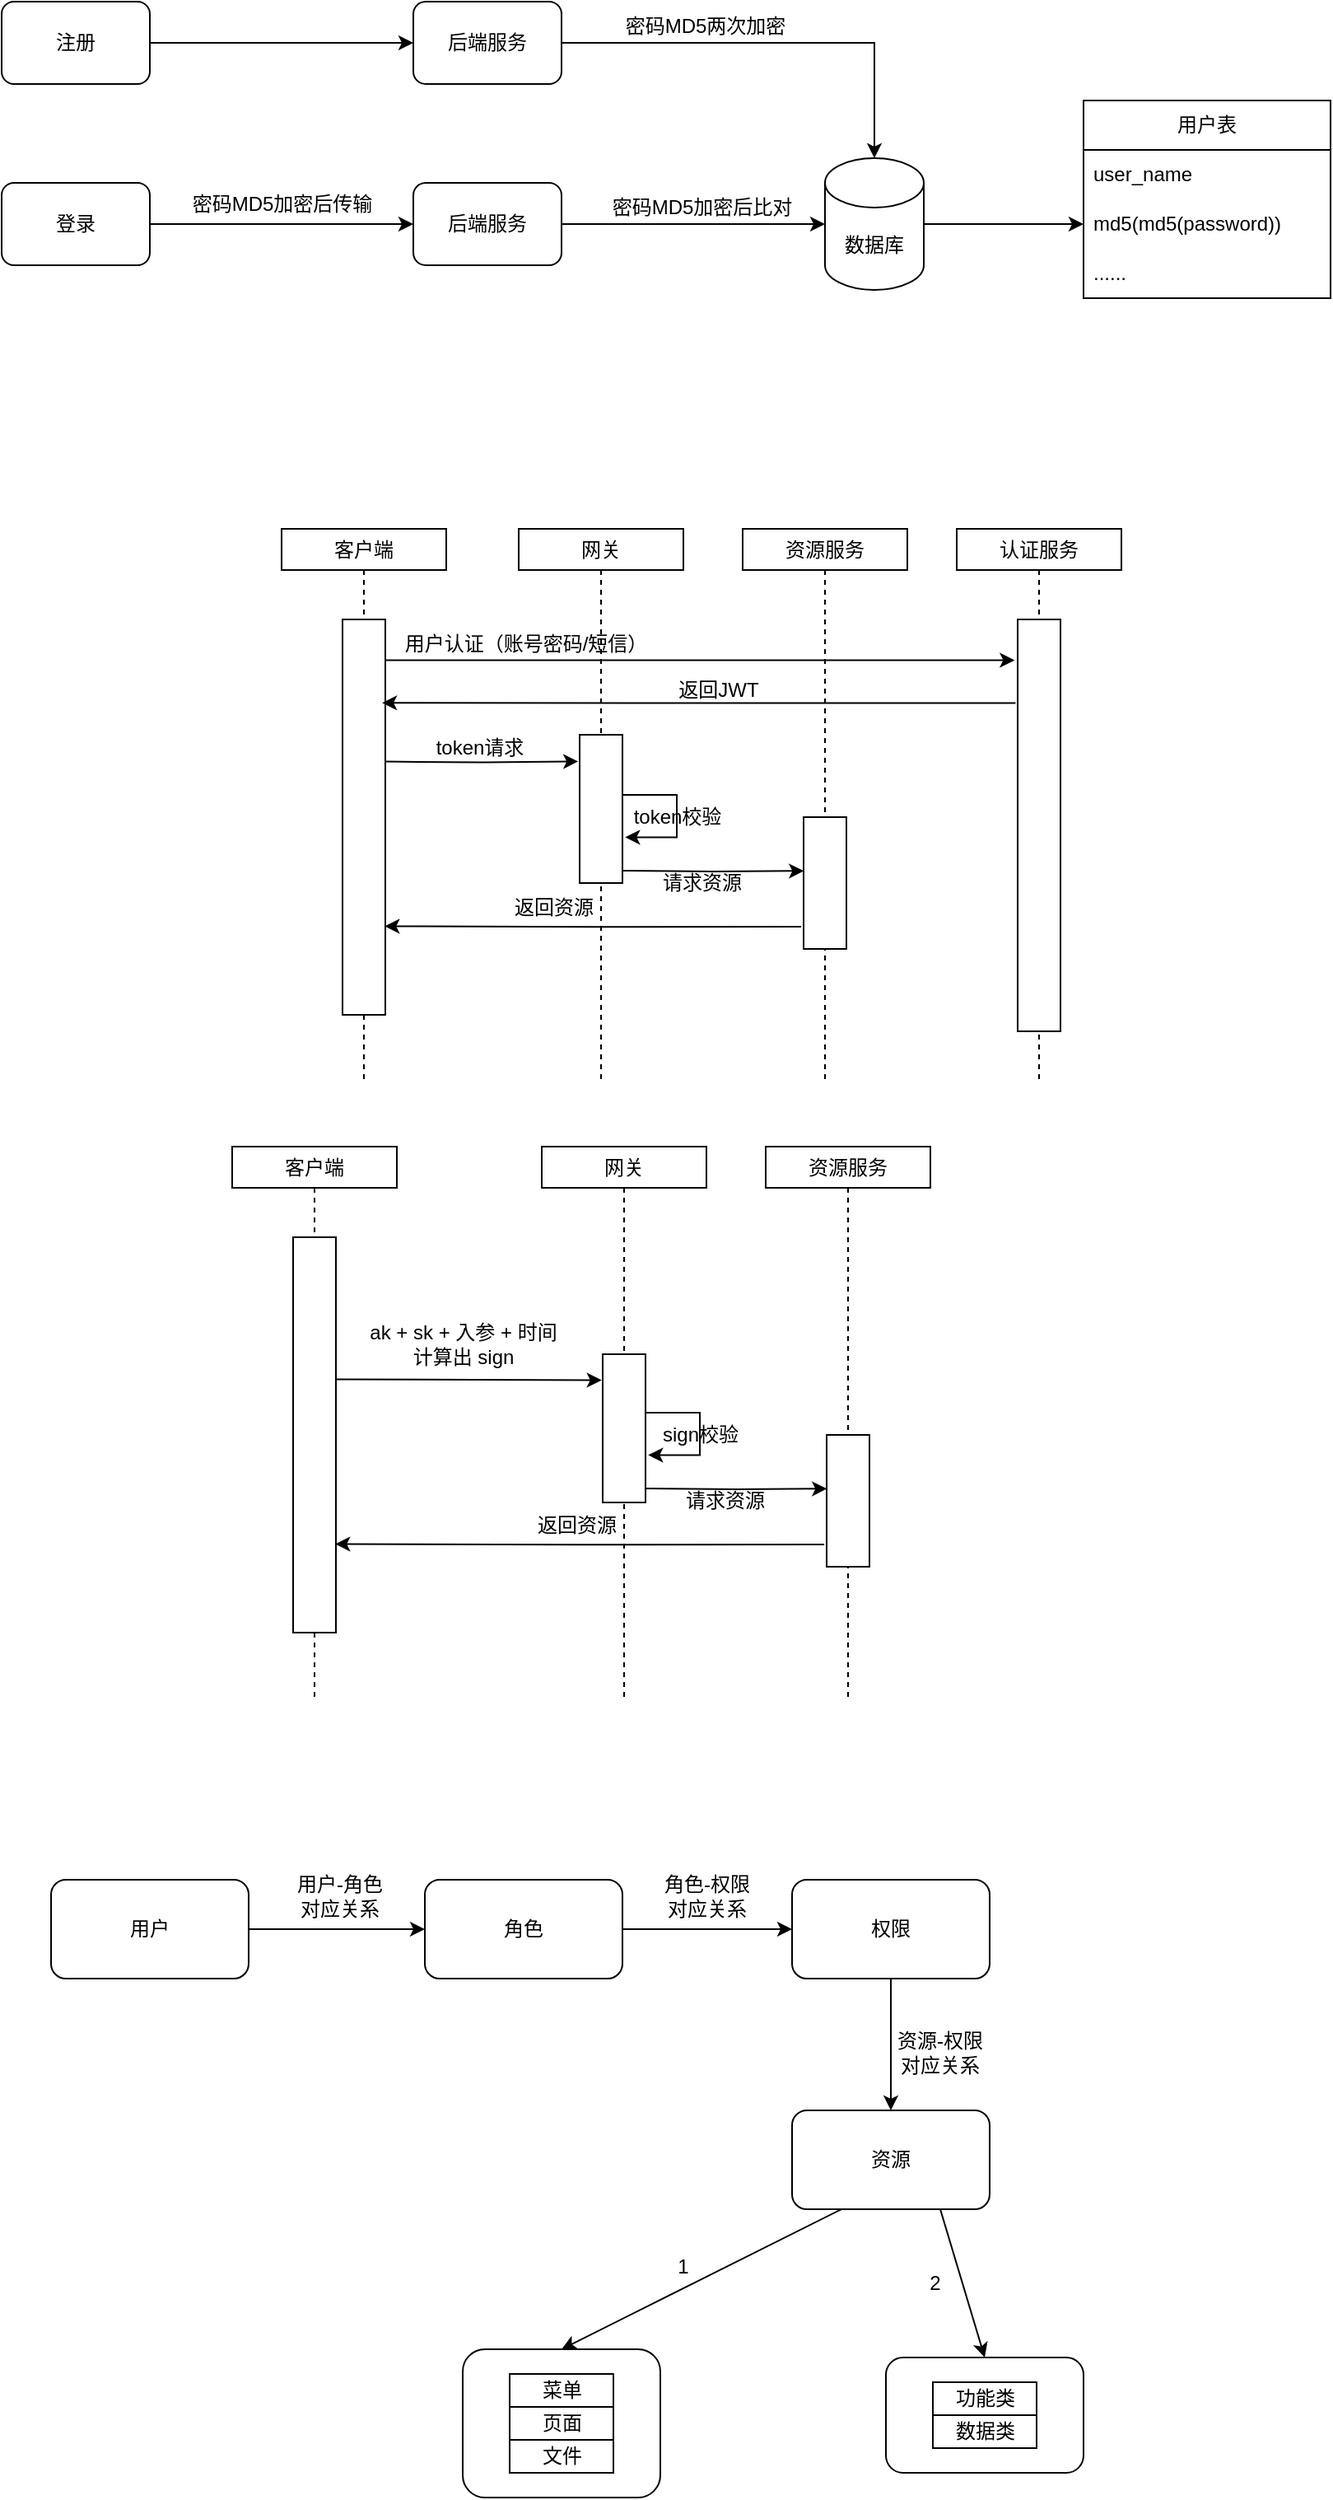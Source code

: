 <mxfile version="22.0.8" type="github">
  <diagram name="第 1 页" id="-oRvCiJH-ccSd-tmdgWp">
    <mxGraphModel dx="1397" dy="741" grid="1" gridSize="10" guides="1" tooltips="1" connect="1" arrows="1" fold="1" page="1" pageScale="1" pageWidth="827" pageHeight="1169" math="0" shadow="0">
      <root>
        <mxCell id="0" />
        <mxCell id="1" parent="0" />
        <mxCell id="prTjhhe098Utsomd_alY-4" style="edgeStyle=orthogonalEdgeStyle;rounded=0;orthogonalLoop=1;jettySize=auto;html=1;exitX=1;exitY=0.5;exitDx=0;exitDy=0;entryX=0;entryY=0.5;entryDx=0;entryDy=0;" parent="1" source="prTjhhe098Utsomd_alY-1" target="prTjhhe098Utsomd_alY-2" edge="1">
          <mxGeometry relative="1" as="geometry" />
        </mxCell>
        <mxCell id="prTjhhe098Utsomd_alY-1" value="登录" style="rounded=1;whiteSpace=wrap;html=1;" parent="1" vertex="1">
          <mxGeometry x="10" y="180" width="90" height="50" as="geometry" />
        </mxCell>
        <mxCell id="prTjhhe098Utsomd_alY-6" style="edgeStyle=orthogonalEdgeStyle;rounded=0;orthogonalLoop=1;jettySize=auto;html=1;exitX=1;exitY=0.5;exitDx=0;exitDy=0;entryX=0;entryY=0.5;entryDx=0;entryDy=0;entryPerimeter=0;" parent="1" source="prTjhhe098Utsomd_alY-2" target="prTjhhe098Utsomd_alY-8" edge="1">
          <mxGeometry relative="1" as="geometry">
            <mxPoint x="510" y="205" as="targetPoint" />
          </mxGeometry>
        </mxCell>
        <mxCell id="prTjhhe098Utsomd_alY-2" value="后端服务" style="rounded=1;whiteSpace=wrap;html=1;" parent="1" vertex="1">
          <mxGeometry x="260" y="180" width="90" height="50" as="geometry" />
        </mxCell>
        <mxCell id="prTjhhe098Utsomd_alY-5" value="密码MD5加密后传输" style="text;html=1;align=center;verticalAlign=middle;resizable=0;points=[];autosize=1;strokeColor=none;fillColor=none;" parent="1" vertex="1">
          <mxGeometry x="115" y="178" width="130" height="30" as="geometry" />
        </mxCell>
        <mxCell id="prTjhhe098Utsomd_alY-7" value="密码MD5加密后比对" style="text;html=1;align=center;verticalAlign=middle;resizable=0;points=[];autosize=1;strokeColor=none;fillColor=none;" parent="1" vertex="1">
          <mxGeometry x="370" y="180" width="130" height="30" as="geometry" />
        </mxCell>
        <mxCell id="prTjhhe098Utsomd_alY-14" style="edgeStyle=orthogonalEdgeStyle;rounded=0;orthogonalLoop=1;jettySize=auto;html=1;exitX=1;exitY=0.5;exitDx=0;exitDy=0;exitPerimeter=0;entryX=0;entryY=0.5;entryDx=0;entryDy=0;" parent="1" source="prTjhhe098Utsomd_alY-8" target="prTjhhe098Utsomd_alY-11" edge="1">
          <mxGeometry relative="1" as="geometry" />
        </mxCell>
        <mxCell id="prTjhhe098Utsomd_alY-8" value="数据库" style="shape=cylinder3;whiteSpace=wrap;html=1;boundedLbl=1;backgroundOutline=1;size=15;" parent="1" vertex="1">
          <mxGeometry x="510" y="165" width="60" height="80" as="geometry" />
        </mxCell>
        <mxCell id="prTjhhe098Utsomd_alY-9" value="用户表" style="swimlane;fontStyle=0;childLayout=stackLayout;horizontal=1;startSize=30;horizontalStack=0;resizeParent=1;resizeParentMax=0;resizeLast=0;collapsible=1;marginBottom=0;whiteSpace=wrap;html=1;" parent="1" vertex="1">
          <mxGeometry x="667" y="130" width="150" height="120" as="geometry" />
        </mxCell>
        <mxCell id="prTjhhe098Utsomd_alY-10" value="user_name" style="text;strokeColor=none;fillColor=none;align=left;verticalAlign=middle;spacingLeft=4;spacingRight=4;overflow=hidden;points=[[0,0.5],[1,0.5]];portConstraint=eastwest;rotatable=0;whiteSpace=wrap;html=1;" parent="prTjhhe098Utsomd_alY-9" vertex="1">
          <mxGeometry y="30" width="150" height="30" as="geometry" />
        </mxCell>
        <mxCell id="prTjhhe098Utsomd_alY-11" value="md5(md5(password))" style="text;strokeColor=none;fillColor=none;align=left;verticalAlign=middle;spacingLeft=4;spacingRight=4;overflow=hidden;points=[[0,0.5],[1,0.5]];portConstraint=eastwest;rotatable=0;whiteSpace=wrap;html=1;" parent="prTjhhe098Utsomd_alY-9" vertex="1">
          <mxGeometry y="60" width="150" height="30" as="geometry" />
        </mxCell>
        <mxCell id="prTjhhe098Utsomd_alY-12" value="......" style="text;strokeColor=none;fillColor=none;align=left;verticalAlign=middle;spacingLeft=4;spacingRight=4;overflow=hidden;points=[[0,0.5],[1,0.5]];portConstraint=eastwest;rotatable=0;whiteSpace=wrap;html=1;" parent="prTjhhe098Utsomd_alY-9" vertex="1">
          <mxGeometry y="90" width="150" height="30" as="geometry" />
        </mxCell>
        <mxCell id="prTjhhe098Utsomd_alY-22" value="客户端" style="shape=umlLifeline;perimeter=lifelinePerimeter;whiteSpace=wrap;html=1;container=1;dropTarget=0;collapsible=0;recursiveResize=0;outlineConnect=0;portConstraint=eastwest;newEdgeStyle={&quot;curved&quot;:0,&quot;rounded&quot;:0};size=25;" parent="1" vertex="1">
          <mxGeometry x="180" y="390" width="100" height="335" as="geometry" />
        </mxCell>
        <mxCell id="prTjhhe098Utsomd_alY-23" value="网关" style="shape=umlLifeline;perimeter=lifelinePerimeter;whiteSpace=wrap;html=1;container=1;dropTarget=0;collapsible=0;recursiveResize=0;outlineConnect=0;portConstraint=eastwest;newEdgeStyle={&quot;curved&quot;:0,&quot;rounded&quot;:0};size=25;" parent="1" vertex="1">
          <mxGeometry x="324" y="390" width="100" height="335" as="geometry" />
        </mxCell>
        <mxCell id="prTjhhe098Utsomd_alY-24" value="资源服务" style="shape=umlLifeline;perimeter=lifelinePerimeter;whiteSpace=wrap;html=1;container=1;dropTarget=0;collapsible=0;recursiveResize=0;outlineConnect=0;portConstraint=eastwest;newEdgeStyle={&quot;curved&quot;:0,&quot;rounded&quot;:0};size=25;" parent="1" vertex="1">
          <mxGeometry x="460" y="390" width="100" height="335" as="geometry" />
        </mxCell>
        <mxCell id="prTjhhe098Utsomd_alY-25" value="认证服务" style="shape=umlLifeline;perimeter=lifelinePerimeter;whiteSpace=wrap;html=1;container=1;dropTarget=0;collapsible=0;recursiveResize=0;outlineConnect=0;portConstraint=eastwest;newEdgeStyle={&quot;curved&quot;:0,&quot;rounded&quot;:0};size=25;" parent="1" vertex="1">
          <mxGeometry x="590" y="390" width="100" height="335" as="geometry" />
        </mxCell>
        <mxCell id="prTjhhe098Utsomd_alY-26" value="" style="rounded=0;whiteSpace=wrap;html=1;" parent="1" vertex="1">
          <mxGeometry x="217" y="445" width="26" height="240" as="geometry" />
        </mxCell>
        <mxCell id="prTjhhe098Utsomd_alY-27" value="" style="rounded=0;whiteSpace=wrap;html=1;" parent="1" vertex="1">
          <mxGeometry x="627" y="445" width="26" height="250" as="geometry" />
        </mxCell>
        <mxCell id="prTjhhe098Utsomd_alY-28" style="edgeStyle=orthogonalEdgeStyle;rounded=0;orthogonalLoop=1;jettySize=auto;html=1;exitX=1.007;exitY=0.103;exitDx=0;exitDy=0;entryX=-0.07;entryY=0.099;entryDx=0;entryDy=0;entryPerimeter=0;exitPerimeter=0;" parent="1" source="prTjhhe098Utsomd_alY-26" target="prTjhhe098Utsomd_alY-27" edge="1">
          <mxGeometry relative="1" as="geometry">
            <mxPoint x="243" y="445.0" as="sourcePoint" />
            <mxPoint x="628.872" y="463.5" as="targetPoint" />
          </mxGeometry>
        </mxCell>
        <mxCell id="prTjhhe098Utsomd_alY-29" value="用户认证（账号密码/短信）" style="text;html=1;align=center;verticalAlign=middle;resizable=0;points=[];autosize=1;strokeColor=none;fillColor=none;" parent="1" vertex="1">
          <mxGeometry x="243" y="445" width="170" height="30" as="geometry" />
        </mxCell>
        <mxCell id="prTjhhe098Utsomd_alY-31" style="edgeStyle=orthogonalEdgeStyle;rounded=0;orthogonalLoop=1;jettySize=auto;html=1;exitX=-0.05;exitY=0.203;exitDx=0;exitDy=0;exitPerimeter=0;entryX=0.925;entryY=0.211;entryDx=0;entryDy=0;entryPerimeter=0;" parent="1" source="prTjhhe098Utsomd_alY-27" target="prTjhhe098Utsomd_alY-26" edge="1">
          <mxGeometry relative="1" as="geometry">
            <mxPoint x="246" y="495" as="targetPoint" />
          </mxGeometry>
        </mxCell>
        <mxCell id="prTjhhe098Utsomd_alY-32" value="返回JWT" style="text;html=1;align=center;verticalAlign=middle;resizable=0;points=[];autosize=1;strokeColor=none;fillColor=none;" parent="1" vertex="1">
          <mxGeometry x="410" y="473" width="70" height="30" as="geometry" />
        </mxCell>
        <mxCell id="prTjhhe098Utsomd_alY-46" style="edgeStyle=orthogonalEdgeStyle;rounded=0;orthogonalLoop=1;jettySize=auto;html=1;exitX=1;exitY=0.25;exitDx=0;exitDy=0;entryX=1.064;entryY=0.617;entryDx=0;entryDy=0;entryPerimeter=0;" parent="1" edge="1">
          <mxGeometry relative="1" as="geometry">
            <mxPoint x="387" y="551.5" as="sourcePoint" />
            <mxPoint x="388.664" y="577.19" as="targetPoint" />
            <Array as="points">
              <mxPoint x="420" y="552" />
              <mxPoint x="420" y="577" />
            </Array>
          </mxGeometry>
        </mxCell>
        <mxCell id="prTjhhe098Utsomd_alY-36" value="" style="rounded=0;whiteSpace=wrap;html=1;" parent="1" vertex="1">
          <mxGeometry x="361" y="515" width="26" height="90" as="geometry" />
        </mxCell>
        <mxCell id="prTjhhe098Utsomd_alY-37" value="" style="rounded=0;whiteSpace=wrap;html=1;" parent="1" vertex="1">
          <mxGeometry x="497" y="565" width="26" height="80" as="geometry" />
        </mxCell>
        <mxCell id="prTjhhe098Utsomd_alY-38" style="edgeStyle=orthogonalEdgeStyle;rounded=0;orthogonalLoop=1;jettySize=auto;html=1;entryX=-0.035;entryY=0.36;entryDx=0;entryDy=0;entryPerimeter=0;exitX=1.007;exitY=0.397;exitDx=0;exitDy=0;exitPerimeter=0;" parent="1" edge="1">
          <mxGeometry relative="1" as="geometry">
            <mxPoint x="243.182" y="531.28" as="sourcePoint" />
            <mxPoint x="360.09" y="531.2" as="targetPoint" />
          </mxGeometry>
        </mxCell>
        <mxCell id="prTjhhe098Utsomd_alY-41" value="token请求" style="text;html=1;align=center;verticalAlign=middle;resizable=0;points=[];autosize=1;strokeColor=none;fillColor=none;" parent="1" vertex="1">
          <mxGeometry x="260" y="508" width="80" height="30" as="geometry" />
        </mxCell>
        <mxCell id="prTjhhe098Utsomd_alY-42" style="edgeStyle=orthogonalEdgeStyle;rounded=0;orthogonalLoop=1;jettySize=auto;html=1;exitX=1;exitY=0.75;exitDx=0;exitDy=0;entryX=0.005;entryY=0.408;entryDx=0;entryDy=0;entryPerimeter=0;" parent="1" edge="1">
          <mxGeometry relative="1" as="geometry">
            <mxPoint x="387" y="597.5" as="sourcePoint" />
            <mxPoint x="497.13" y="597.64" as="targetPoint" />
          </mxGeometry>
        </mxCell>
        <mxCell id="prTjhhe098Utsomd_alY-43" style="edgeStyle=orthogonalEdgeStyle;rounded=0;orthogonalLoop=1;jettySize=auto;html=1;entryX=0.986;entryY=0.776;entryDx=0;entryDy=0;entryPerimeter=0;exitX=-0.056;exitY=0.832;exitDx=0;exitDy=0;exitPerimeter=0;" parent="1" source="prTjhhe098Utsomd_alY-37" target="prTjhhe098Utsomd_alY-26" edge="1">
          <mxGeometry relative="1" as="geometry" />
        </mxCell>
        <mxCell id="prTjhhe098Utsomd_alY-44" value="返回资源" style="text;html=1;align=center;verticalAlign=middle;resizable=0;points=[];autosize=1;strokeColor=none;fillColor=none;" parent="1" vertex="1">
          <mxGeometry x="310" y="605" width="70" height="30" as="geometry" />
        </mxCell>
        <mxCell id="prTjhhe098Utsomd_alY-47" value="token校验" style="text;html=1;align=center;verticalAlign=middle;resizable=0;points=[];autosize=1;strokeColor=none;fillColor=none;" parent="1" vertex="1">
          <mxGeometry x="380" y="550" width="80" height="30" as="geometry" />
        </mxCell>
        <mxCell id="prTjhhe098Utsomd_alY-48" value="请求资源" style="text;html=1;align=center;verticalAlign=middle;resizable=0;points=[];autosize=1;strokeColor=none;fillColor=none;" parent="1" vertex="1">
          <mxGeometry x="400" y="590" width="70" height="30" as="geometry" />
        </mxCell>
        <mxCell id="prTjhhe098Utsomd_alY-49" value="客户端" style="shape=umlLifeline;perimeter=lifelinePerimeter;whiteSpace=wrap;html=1;container=1;dropTarget=0;collapsible=0;recursiveResize=0;outlineConnect=0;portConstraint=eastwest;newEdgeStyle={&quot;curved&quot;:0,&quot;rounded&quot;:0};size=25;" parent="1" vertex="1">
          <mxGeometry x="150" y="765" width="100" height="335" as="geometry" />
        </mxCell>
        <mxCell id="prTjhhe098Utsomd_alY-50" value="网关" style="shape=umlLifeline;perimeter=lifelinePerimeter;whiteSpace=wrap;html=1;container=1;dropTarget=0;collapsible=0;recursiveResize=0;outlineConnect=0;portConstraint=eastwest;newEdgeStyle={&quot;curved&quot;:0,&quot;rounded&quot;:0};size=25;" parent="1" vertex="1">
          <mxGeometry x="338" y="765" width="100" height="335" as="geometry" />
        </mxCell>
        <mxCell id="prTjhhe098Utsomd_alY-51" value="资源服务" style="shape=umlLifeline;perimeter=lifelinePerimeter;whiteSpace=wrap;html=1;container=1;dropTarget=0;collapsible=0;recursiveResize=0;outlineConnect=0;portConstraint=eastwest;newEdgeStyle={&quot;curved&quot;:0,&quot;rounded&quot;:0};size=25;" parent="1" vertex="1">
          <mxGeometry x="474" y="765" width="100" height="335" as="geometry" />
        </mxCell>
        <mxCell id="prTjhhe098Utsomd_alY-53" value="" style="rounded=0;whiteSpace=wrap;html=1;" parent="1" vertex="1">
          <mxGeometry x="187" y="820" width="26" height="240" as="geometry" />
        </mxCell>
        <mxCell id="prTjhhe098Utsomd_alY-59" style="edgeStyle=orthogonalEdgeStyle;rounded=0;orthogonalLoop=1;jettySize=auto;html=1;exitX=1;exitY=0.25;exitDx=0;exitDy=0;entryX=1.064;entryY=0.617;entryDx=0;entryDy=0;entryPerimeter=0;" parent="1" edge="1">
          <mxGeometry relative="1" as="geometry">
            <mxPoint x="401" y="926.5" as="sourcePoint" />
            <mxPoint x="402.664" y="952.19" as="targetPoint" />
            <Array as="points">
              <mxPoint x="434" y="927" />
              <mxPoint x="434" y="952" />
            </Array>
          </mxGeometry>
        </mxCell>
        <mxCell id="prTjhhe098Utsomd_alY-60" value="" style="rounded=0;whiteSpace=wrap;html=1;" parent="1" vertex="1">
          <mxGeometry x="375" y="891" width="26" height="90" as="geometry" />
        </mxCell>
        <mxCell id="prTjhhe098Utsomd_alY-61" value="" style="rounded=0;whiteSpace=wrap;html=1;" parent="1" vertex="1">
          <mxGeometry x="511" y="940" width="26" height="80" as="geometry" />
        </mxCell>
        <mxCell id="prTjhhe098Utsomd_alY-62" style="edgeStyle=orthogonalEdgeStyle;rounded=0;orthogonalLoop=1;jettySize=auto;html=1;entryX=-0.024;entryY=0.175;entryDx=0;entryDy=0;entryPerimeter=0;exitX=1.007;exitY=0.397;exitDx=0;exitDy=0;exitPerimeter=0;" parent="1" target="prTjhhe098Utsomd_alY-60" edge="1">
          <mxGeometry relative="1" as="geometry">
            <mxPoint x="213.182" y="906.28" as="sourcePoint" />
            <mxPoint x="330.09" y="906.2" as="targetPoint" />
          </mxGeometry>
        </mxCell>
        <mxCell id="prTjhhe098Utsomd_alY-63" value="ak + sk + 入参 + 时间&lt;br&gt;计算出 sign" style="text;html=1;align=center;verticalAlign=middle;resizable=0;points=[];autosize=1;strokeColor=none;fillColor=none;" parent="1" vertex="1">
          <mxGeometry x="220" y="865" width="140" height="40" as="geometry" />
        </mxCell>
        <mxCell id="prTjhhe098Utsomd_alY-64" style="edgeStyle=orthogonalEdgeStyle;rounded=0;orthogonalLoop=1;jettySize=auto;html=1;exitX=1;exitY=0.75;exitDx=0;exitDy=0;entryX=0.005;entryY=0.408;entryDx=0;entryDy=0;entryPerimeter=0;" parent="1" edge="1">
          <mxGeometry relative="1" as="geometry">
            <mxPoint x="401" y="972.5" as="sourcePoint" />
            <mxPoint x="511.13" y="972.64" as="targetPoint" />
          </mxGeometry>
        </mxCell>
        <mxCell id="prTjhhe098Utsomd_alY-65" style="edgeStyle=orthogonalEdgeStyle;rounded=0;orthogonalLoop=1;jettySize=auto;html=1;entryX=0.986;entryY=0.776;entryDx=0;entryDy=0;entryPerimeter=0;exitX=-0.056;exitY=0.832;exitDx=0;exitDy=0;exitPerimeter=0;" parent="1" source="prTjhhe098Utsomd_alY-61" target="prTjhhe098Utsomd_alY-53" edge="1">
          <mxGeometry relative="1" as="geometry" />
        </mxCell>
        <mxCell id="prTjhhe098Utsomd_alY-66" value="返回资源" style="text;html=1;align=center;verticalAlign=middle;resizable=0;points=[];autosize=1;strokeColor=none;fillColor=none;" parent="1" vertex="1">
          <mxGeometry x="324" y="980" width="70" height="30" as="geometry" />
        </mxCell>
        <mxCell id="prTjhhe098Utsomd_alY-67" value="sign校验" style="text;html=1;align=center;verticalAlign=middle;resizable=0;points=[];autosize=1;strokeColor=none;fillColor=none;" parent="1" vertex="1">
          <mxGeometry x="399" y="925" width="70" height="30" as="geometry" />
        </mxCell>
        <mxCell id="prTjhhe098Utsomd_alY-68" value="请求资源" style="text;html=1;align=center;verticalAlign=middle;resizable=0;points=[];autosize=1;strokeColor=none;fillColor=none;" parent="1" vertex="1">
          <mxGeometry x="414" y="965" width="70" height="30" as="geometry" />
        </mxCell>
        <mxCell id="Nrvl6zfBXPGPtViw-RI1-21" style="edgeStyle=orthogonalEdgeStyle;rounded=0;orthogonalLoop=1;jettySize=auto;html=1;exitX=1;exitY=0.5;exitDx=0;exitDy=0;entryX=0;entryY=0.5;entryDx=0;entryDy=0;" edge="1" parent="1" source="Nrvl6zfBXPGPtViw-RI1-1" target="Nrvl6zfBXPGPtViw-RI1-2">
          <mxGeometry relative="1" as="geometry" />
        </mxCell>
        <mxCell id="Nrvl6zfBXPGPtViw-RI1-1" value="用户" style="rounded=1;whiteSpace=wrap;html=1;" vertex="1" parent="1">
          <mxGeometry x="40" y="1210" width="120" height="60" as="geometry" />
        </mxCell>
        <mxCell id="Nrvl6zfBXPGPtViw-RI1-19" style="edgeStyle=orthogonalEdgeStyle;rounded=0;orthogonalLoop=1;jettySize=auto;html=1;entryX=0;entryY=0.5;entryDx=0;entryDy=0;" edge="1" parent="1" source="Nrvl6zfBXPGPtViw-RI1-2" target="Nrvl6zfBXPGPtViw-RI1-3">
          <mxGeometry relative="1" as="geometry" />
        </mxCell>
        <mxCell id="Nrvl6zfBXPGPtViw-RI1-2" value="角色" style="rounded=1;whiteSpace=wrap;html=1;" vertex="1" parent="1">
          <mxGeometry x="267" y="1210" width="120" height="60" as="geometry" />
        </mxCell>
        <mxCell id="Nrvl6zfBXPGPtViw-RI1-17" style="edgeStyle=orthogonalEdgeStyle;rounded=0;orthogonalLoop=1;jettySize=auto;html=1;exitX=0.5;exitY=1;exitDx=0;exitDy=0;entryX=0.5;entryY=0;entryDx=0;entryDy=0;" edge="1" parent="1" source="Nrvl6zfBXPGPtViw-RI1-3" target="Nrvl6zfBXPGPtViw-RI1-5">
          <mxGeometry relative="1" as="geometry" />
        </mxCell>
        <mxCell id="Nrvl6zfBXPGPtViw-RI1-3" value="权限" style="rounded=1;whiteSpace=wrap;html=1;" vertex="1" parent="1">
          <mxGeometry x="490" y="1210" width="120" height="60" as="geometry" />
        </mxCell>
        <mxCell id="Nrvl6zfBXPGPtViw-RI1-15" style="rounded=0;orthogonalLoop=1;jettySize=auto;html=1;exitX=0.25;exitY=1;exitDx=0;exitDy=0;entryX=0.5;entryY=0;entryDx=0;entryDy=0;" edge="1" parent="1" source="Nrvl6zfBXPGPtViw-RI1-5" target="Nrvl6zfBXPGPtViw-RI1-6">
          <mxGeometry relative="1" as="geometry" />
        </mxCell>
        <mxCell id="Nrvl6zfBXPGPtViw-RI1-16" style="rounded=0;orthogonalLoop=1;jettySize=auto;html=1;exitX=0.75;exitY=1;exitDx=0;exitDy=0;entryX=0.5;entryY=0;entryDx=0;entryDy=0;" edge="1" parent="1" source="Nrvl6zfBXPGPtViw-RI1-5" target="Nrvl6zfBXPGPtViw-RI1-11">
          <mxGeometry relative="1" as="geometry" />
        </mxCell>
        <mxCell id="Nrvl6zfBXPGPtViw-RI1-5" value="资源" style="rounded=1;whiteSpace=wrap;html=1;" vertex="1" parent="1">
          <mxGeometry x="490" y="1350" width="120" height="60" as="geometry" />
        </mxCell>
        <mxCell id="Nrvl6zfBXPGPtViw-RI1-6" value="" style="rounded=1;whiteSpace=wrap;html=1;" vertex="1" parent="1">
          <mxGeometry x="290" y="1495" width="120" height="90" as="geometry" />
        </mxCell>
        <mxCell id="Nrvl6zfBXPGPtViw-RI1-8" value="菜单" style="rounded=0;whiteSpace=wrap;html=1;" vertex="1" parent="1">
          <mxGeometry x="318.5" y="1510" width="63" height="20" as="geometry" />
        </mxCell>
        <mxCell id="Nrvl6zfBXPGPtViw-RI1-9" value="页面" style="rounded=0;whiteSpace=wrap;html=1;" vertex="1" parent="1">
          <mxGeometry x="318.5" y="1530" width="63" height="20" as="geometry" />
        </mxCell>
        <mxCell id="Nrvl6zfBXPGPtViw-RI1-10" value="文件" style="rounded=0;whiteSpace=wrap;html=1;" vertex="1" parent="1">
          <mxGeometry x="318.5" y="1550" width="63" height="20" as="geometry" />
        </mxCell>
        <mxCell id="Nrvl6zfBXPGPtViw-RI1-11" value="" style="rounded=1;whiteSpace=wrap;html=1;" vertex="1" parent="1">
          <mxGeometry x="547" y="1500" width="120" height="70" as="geometry" />
        </mxCell>
        <mxCell id="Nrvl6zfBXPGPtViw-RI1-12" value="功能类" style="rounded=0;whiteSpace=wrap;html=1;" vertex="1" parent="1">
          <mxGeometry x="575.5" y="1515" width="63" height="20" as="geometry" />
        </mxCell>
        <mxCell id="Nrvl6zfBXPGPtViw-RI1-13" value="数据类" style="rounded=0;whiteSpace=wrap;html=1;" vertex="1" parent="1">
          <mxGeometry x="575.5" y="1535" width="63" height="20" as="geometry" />
        </mxCell>
        <mxCell id="Nrvl6zfBXPGPtViw-RI1-18" value="资源-权限对应关系" style="text;html=1;strokeColor=none;fillColor=none;align=center;verticalAlign=middle;whiteSpace=wrap;rounded=0;" vertex="1" parent="1">
          <mxGeometry x="550" y="1300" width="60" height="30" as="geometry" />
        </mxCell>
        <mxCell id="Nrvl6zfBXPGPtViw-RI1-20" value="角色-权限&lt;br&gt;对应关系" style="text;html=1;align=center;verticalAlign=middle;resizable=0;points=[];autosize=1;strokeColor=none;fillColor=none;" vertex="1" parent="1">
          <mxGeometry x="398" y="1200" width="80" height="40" as="geometry" />
        </mxCell>
        <mxCell id="Nrvl6zfBXPGPtViw-RI1-22" value="用户-角色&lt;br&gt;对应关系" style="text;html=1;align=center;verticalAlign=middle;resizable=0;points=[];autosize=1;strokeColor=none;fillColor=none;" vertex="1" parent="1">
          <mxGeometry x="175" y="1200" width="80" height="40" as="geometry" />
        </mxCell>
        <mxCell id="Nrvl6zfBXPGPtViw-RI1-23" value="1" style="text;html=1;strokeColor=none;fillColor=none;align=center;verticalAlign=middle;whiteSpace=wrap;rounded=0;" vertex="1" parent="1">
          <mxGeometry x="394" y="1430" width="60" height="30" as="geometry" />
        </mxCell>
        <mxCell id="Nrvl6zfBXPGPtViw-RI1-24" value="2" style="text;html=1;strokeColor=none;fillColor=none;align=center;verticalAlign=middle;whiteSpace=wrap;rounded=0;" vertex="1" parent="1">
          <mxGeometry x="547" y="1440" width="60" height="30" as="geometry" />
        </mxCell>
        <mxCell id="Nrvl6zfBXPGPtViw-RI1-27" style="edgeStyle=orthogonalEdgeStyle;rounded=0;orthogonalLoop=1;jettySize=auto;html=1;exitX=1;exitY=0.5;exitDx=0;exitDy=0;entryX=0;entryY=0.5;entryDx=0;entryDy=0;" edge="1" parent="1" source="Nrvl6zfBXPGPtViw-RI1-25" target="Nrvl6zfBXPGPtViw-RI1-26">
          <mxGeometry relative="1" as="geometry" />
        </mxCell>
        <mxCell id="Nrvl6zfBXPGPtViw-RI1-25" value="注册" style="rounded=1;whiteSpace=wrap;html=1;" vertex="1" parent="1">
          <mxGeometry x="10" y="70" width="90" height="50" as="geometry" />
        </mxCell>
        <mxCell id="Nrvl6zfBXPGPtViw-RI1-26" value="后端服务" style="rounded=1;whiteSpace=wrap;html=1;" vertex="1" parent="1">
          <mxGeometry x="260" y="70" width="90" height="50" as="geometry" />
        </mxCell>
        <mxCell id="Nrvl6zfBXPGPtViw-RI1-28" style="edgeStyle=orthogonalEdgeStyle;rounded=0;orthogonalLoop=1;jettySize=auto;html=1;exitX=1;exitY=0.5;exitDx=0;exitDy=0;entryX=0.5;entryY=0;entryDx=0;entryDy=0;entryPerimeter=0;" edge="1" parent="1" source="Nrvl6zfBXPGPtViw-RI1-26" target="prTjhhe098Utsomd_alY-8">
          <mxGeometry relative="1" as="geometry" />
        </mxCell>
        <mxCell id="Nrvl6zfBXPGPtViw-RI1-29" value="密码MD5两次加密" style="text;html=1;align=center;verticalAlign=middle;resizable=0;points=[];autosize=1;strokeColor=none;fillColor=none;" vertex="1" parent="1">
          <mxGeometry x="376.5" y="70" width="120" height="30" as="geometry" />
        </mxCell>
      </root>
    </mxGraphModel>
  </diagram>
</mxfile>
